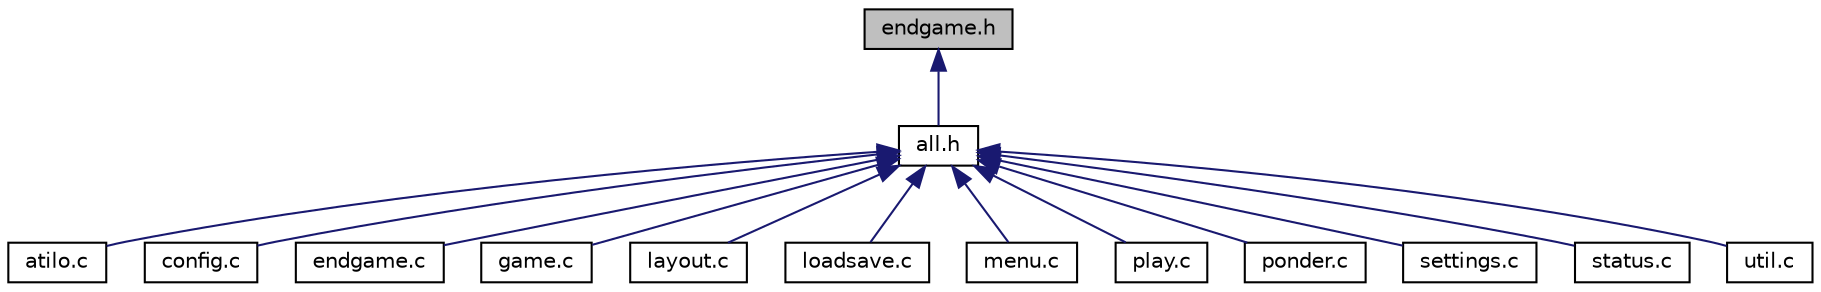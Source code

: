 digraph "endgame.h"
{
  edge [fontname="Helvetica",fontsize="10",labelfontname="Helvetica",labelfontsize="10"];
  node [fontname="Helvetica",fontsize="10",shape=record];
  Node1 [label="endgame.h",height=0.2,width=0.4,color="black", fillcolor="grey75", style="filled", fontcolor="black"];
  Node1 -> Node2 [dir="back",color="midnightblue",fontsize="10",style="solid",fontname="Helvetica"];
  Node2 [label="all.h",height=0.2,width=0.4,color="black", fillcolor="white", style="filled",URL="$all_8h.html",tooltip="Atilo: Othello/Reversi Game  Copyright (C) 1999-2007 Olivier Singla  http://atilo.sourceforge.net/  . "];
  Node2 -> Node3 [dir="back",color="midnightblue",fontsize="10",style="solid",fontname="Helvetica"];
  Node3 [label="atilo.c",height=0.2,width=0.4,color="black", fillcolor="white", style="filled",URL="$atilo_8c.html",tooltip="Atilo: Othello/Reversi Game  Copyright (C) 1999-2007 Olivier Singla  http://atilo.sourceforge.net/    . "];
  Node2 -> Node4 [dir="back",color="midnightblue",fontsize="10",style="solid",fontname="Helvetica"];
  Node4 [label="config.c",height=0.2,width=0.4,color="black", fillcolor="white", style="filled",URL="$config_8c.html",tooltip="Atilo: Othello/Reversi Game  Copyright (C) 1999-2007 Olivier Singla  http://atilo.sourceforge.net/  . "];
  Node2 -> Node5 [dir="back",color="midnightblue",fontsize="10",style="solid",fontname="Helvetica"];
  Node5 [label="endgame.c",height=0.2,width=0.4,color="black", fillcolor="white", style="filled",URL="$endgame_8c.html",tooltip="Atilo: Othello/Reversi Game  Copyright (C) 1999-2007 Olivier Singla  http://atilo.sourceforge.net/  . "];
  Node2 -> Node6 [dir="back",color="midnightblue",fontsize="10",style="solid",fontname="Helvetica"];
  Node6 [label="game.c",height=0.2,width=0.4,color="black", fillcolor="white", style="filled",URL="$game_8c.html",tooltip="Atilo: Othello/Reversi Game  Copyright (C) 1999-2007 Olivier Singla  http://atilo.sourceforge.net/  . "];
  Node2 -> Node7 [dir="back",color="midnightblue",fontsize="10",style="solid",fontname="Helvetica"];
  Node7 [label="layout.c",height=0.2,width=0.4,color="black", fillcolor="white", style="filled",URL="$layout_8c.html",tooltip="Atilo: Othello/Reversi Game  Copyright (C) 1999-2007 Olivier Singla  http://atilo.sourceforge.net/  . "];
  Node2 -> Node8 [dir="back",color="midnightblue",fontsize="10",style="solid",fontname="Helvetica"];
  Node8 [label="loadsave.c",height=0.2,width=0.4,color="black", fillcolor="white", style="filled",URL="$loadsave_8c.html",tooltip="Atilo: Othello/Reversi Game  Copyright (C) 1999-2007 Olivier Singla  http://atilo.sourceforge.net/  . "];
  Node2 -> Node9 [dir="back",color="midnightblue",fontsize="10",style="solid",fontname="Helvetica"];
  Node9 [label="menu.c",height=0.2,width=0.4,color="black", fillcolor="white", style="filled",URL="$menu_8c.html",tooltip="Atilo: Othello/Reversi Game  Copyright (C) 1999-2007 Olivier Singla  http://atilo.sourceforge.net/  . "];
  Node2 -> Node10 [dir="back",color="midnightblue",fontsize="10",style="solid",fontname="Helvetica"];
  Node10 [label="play.c",height=0.2,width=0.4,color="black", fillcolor="white", style="filled",URL="$play_8c.html",tooltip="Atilo: Othello/Reversi Game  Copyright (C) 1999-2007 Olivier Singla  http://atilo.sourceforge.net/  . "];
  Node2 -> Node11 [dir="back",color="midnightblue",fontsize="10",style="solid",fontname="Helvetica"];
  Node11 [label="ponder.c",height=0.2,width=0.4,color="black", fillcolor="white", style="filled",URL="$ponder_8c.html",tooltip="Atilo: Othello/Reversi Game  Copyright (C) 1999-2007 Olivier Singla  http://atilo.sourceforge.net/  . "];
  Node2 -> Node12 [dir="back",color="midnightblue",fontsize="10",style="solid",fontname="Helvetica"];
  Node12 [label="settings.c",height=0.2,width=0.4,color="black", fillcolor="white", style="filled",URL="$settings_8c.html",tooltip="Atilo: Othello/Reversi Game  Copyright (C) 1999-2007 Olivier Singla  http://atilo.sourceforge.net/  . "];
  Node2 -> Node13 [dir="back",color="midnightblue",fontsize="10",style="solid",fontname="Helvetica"];
  Node13 [label="status.c",height=0.2,width=0.4,color="black", fillcolor="white", style="filled",URL="$status_8c.html",tooltip="Atilo: Othello/Reversi Game  Copyright (C) 1999-2007 Olivier Singla  http://atilo.sourceforge.net/  . "];
  Node2 -> Node14 [dir="back",color="midnightblue",fontsize="10",style="solid",fontname="Helvetica"];
  Node14 [label="util.c",height=0.2,width=0.4,color="black", fillcolor="white", style="filled",URL="$util_8c.html",tooltip="Atilo: Othello/Reversi Game  Copyright (C) 1999-2007 Olivier Singla  http://atilo.sourceforge.net/  . "];
}
